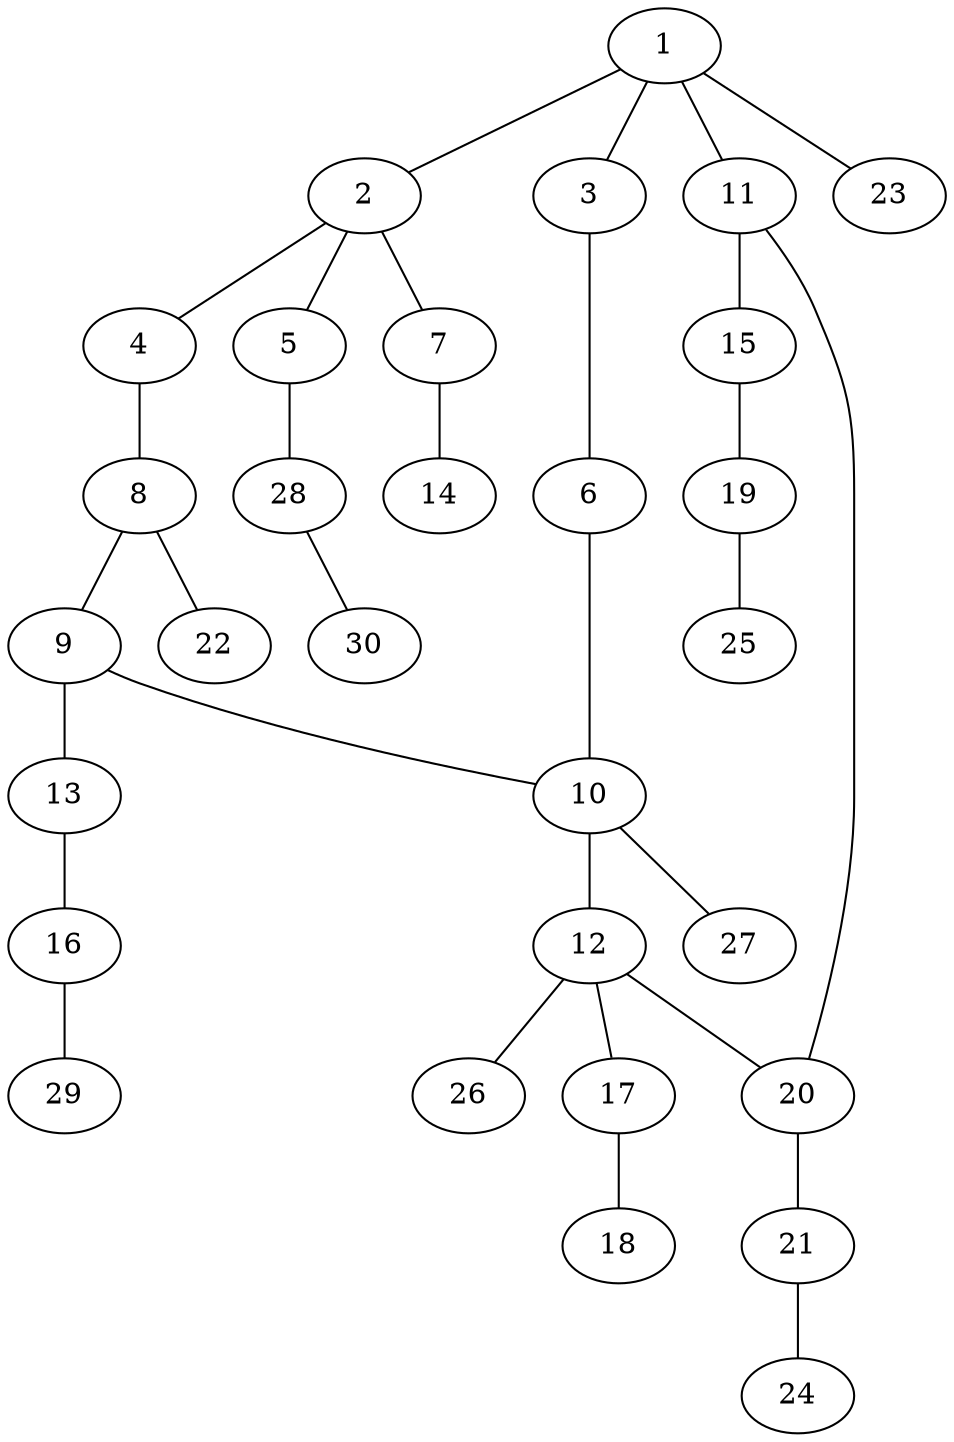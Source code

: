 graph graphname {1--2
1--3
1--11
1--23
2--4
2--5
2--7
3--6
4--8
5--28
6--10
7--14
8--9
8--22
9--10
9--13
10--12
10--27
11--15
11--20
12--17
12--20
12--26
13--16
15--19
16--29
17--18
19--25
20--21
21--24
28--30
}